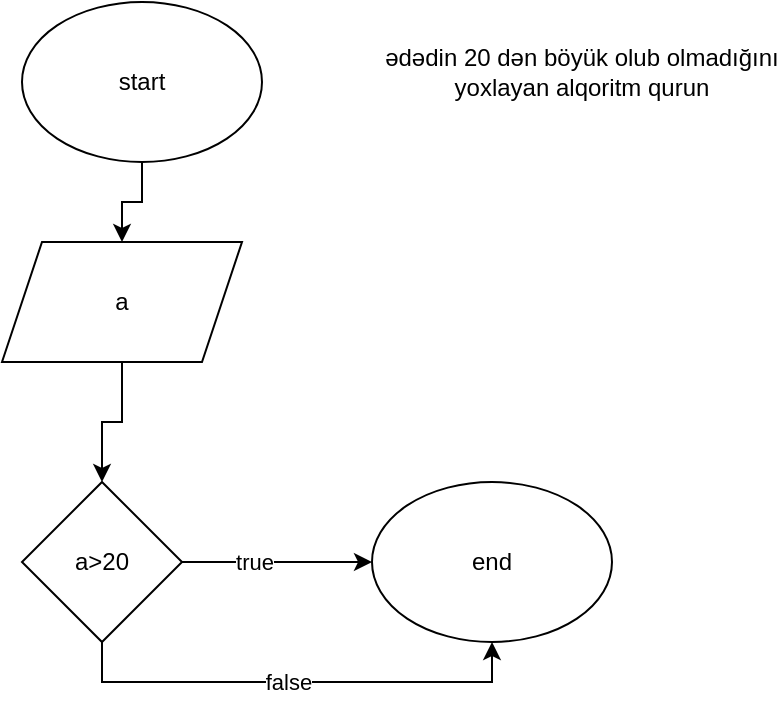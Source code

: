 <mxfile version="24.0.1" type="github">
  <diagram name="Page-1" id="lPK0FoTXOUgyILTY1ARR">
    <mxGraphModel dx="608" dy="367" grid="1" gridSize="10" guides="1" tooltips="1" connect="1" arrows="1" fold="1" page="1" pageScale="1" pageWidth="850" pageHeight="1100" math="0" shadow="0">
      <root>
        <mxCell id="0" />
        <mxCell id="1" parent="0" />
        <mxCell id="DbDl11TGkd3BscBlavWK-6" value="" style="edgeStyle=orthogonalEdgeStyle;rounded=0;orthogonalLoop=1;jettySize=auto;html=1;" edge="1" parent="1" source="DbDl11TGkd3BscBlavWK-1" target="DbDl11TGkd3BscBlavWK-3">
          <mxGeometry relative="1" as="geometry" />
        </mxCell>
        <mxCell id="DbDl11TGkd3BscBlavWK-1" value="start" style="ellipse;whiteSpace=wrap;html=1;" vertex="1" parent="1">
          <mxGeometry x="190" y="40" width="120" height="80" as="geometry" />
        </mxCell>
        <mxCell id="DbDl11TGkd3BscBlavWK-2" value="ədədin 20 dən böyük olub olmadığını yoxlayan alqoritm qurun" style="text;html=1;align=center;verticalAlign=middle;whiteSpace=wrap;rounded=0;" vertex="1" parent="1">
          <mxGeometry x="370" y="60" width="200" height="30" as="geometry" />
        </mxCell>
        <mxCell id="DbDl11TGkd3BscBlavWK-7" value="" style="edgeStyle=orthogonalEdgeStyle;rounded=0;orthogonalLoop=1;jettySize=auto;html=1;" edge="1" parent="1" source="DbDl11TGkd3BscBlavWK-3" target="DbDl11TGkd3BscBlavWK-4">
          <mxGeometry relative="1" as="geometry" />
        </mxCell>
        <mxCell id="DbDl11TGkd3BscBlavWK-3" value="a" style="shape=parallelogram;perimeter=parallelogramPerimeter;whiteSpace=wrap;html=1;fixedSize=1;" vertex="1" parent="1">
          <mxGeometry x="180" y="160" width="120" height="60" as="geometry" />
        </mxCell>
        <mxCell id="DbDl11TGkd3BscBlavWK-8" value="" style="edgeStyle=orthogonalEdgeStyle;rounded=0;orthogonalLoop=1;jettySize=auto;html=1;" edge="1" parent="1" source="DbDl11TGkd3BscBlavWK-4" target="DbDl11TGkd3BscBlavWK-5">
          <mxGeometry relative="1" as="geometry" />
        </mxCell>
        <mxCell id="DbDl11TGkd3BscBlavWK-9" value="true" style="edgeLabel;html=1;align=center;verticalAlign=middle;resizable=0;points=[];" vertex="1" connectable="0" parent="DbDl11TGkd3BscBlavWK-8">
          <mxGeometry x="-0.255" relative="1" as="geometry">
            <mxPoint as="offset" />
          </mxGeometry>
        </mxCell>
        <mxCell id="DbDl11TGkd3BscBlavWK-10" style="edgeStyle=orthogonalEdgeStyle;rounded=0;orthogonalLoop=1;jettySize=auto;html=1;entryX=0.5;entryY=1;entryDx=0;entryDy=0;" edge="1" parent="1" source="DbDl11TGkd3BscBlavWK-4" target="DbDl11TGkd3BscBlavWK-5">
          <mxGeometry relative="1" as="geometry">
            <Array as="points">
              <mxPoint x="230" y="380" />
              <mxPoint x="425" y="380" />
            </Array>
          </mxGeometry>
        </mxCell>
        <mxCell id="DbDl11TGkd3BscBlavWK-11" value="false" style="edgeLabel;html=1;align=center;verticalAlign=middle;resizable=0;points=[];" vertex="1" connectable="0" parent="DbDl11TGkd3BscBlavWK-10">
          <mxGeometry x="-0.043" relative="1" as="geometry">
            <mxPoint as="offset" />
          </mxGeometry>
        </mxCell>
        <mxCell id="DbDl11TGkd3BscBlavWK-4" value="a&amp;gt;20" style="rhombus;whiteSpace=wrap;html=1;" vertex="1" parent="1">
          <mxGeometry x="190" y="280" width="80" height="80" as="geometry" />
        </mxCell>
        <mxCell id="DbDl11TGkd3BscBlavWK-5" value="end" style="ellipse;whiteSpace=wrap;html=1;" vertex="1" parent="1">
          <mxGeometry x="365" y="280" width="120" height="80" as="geometry" />
        </mxCell>
      </root>
    </mxGraphModel>
  </diagram>
</mxfile>
